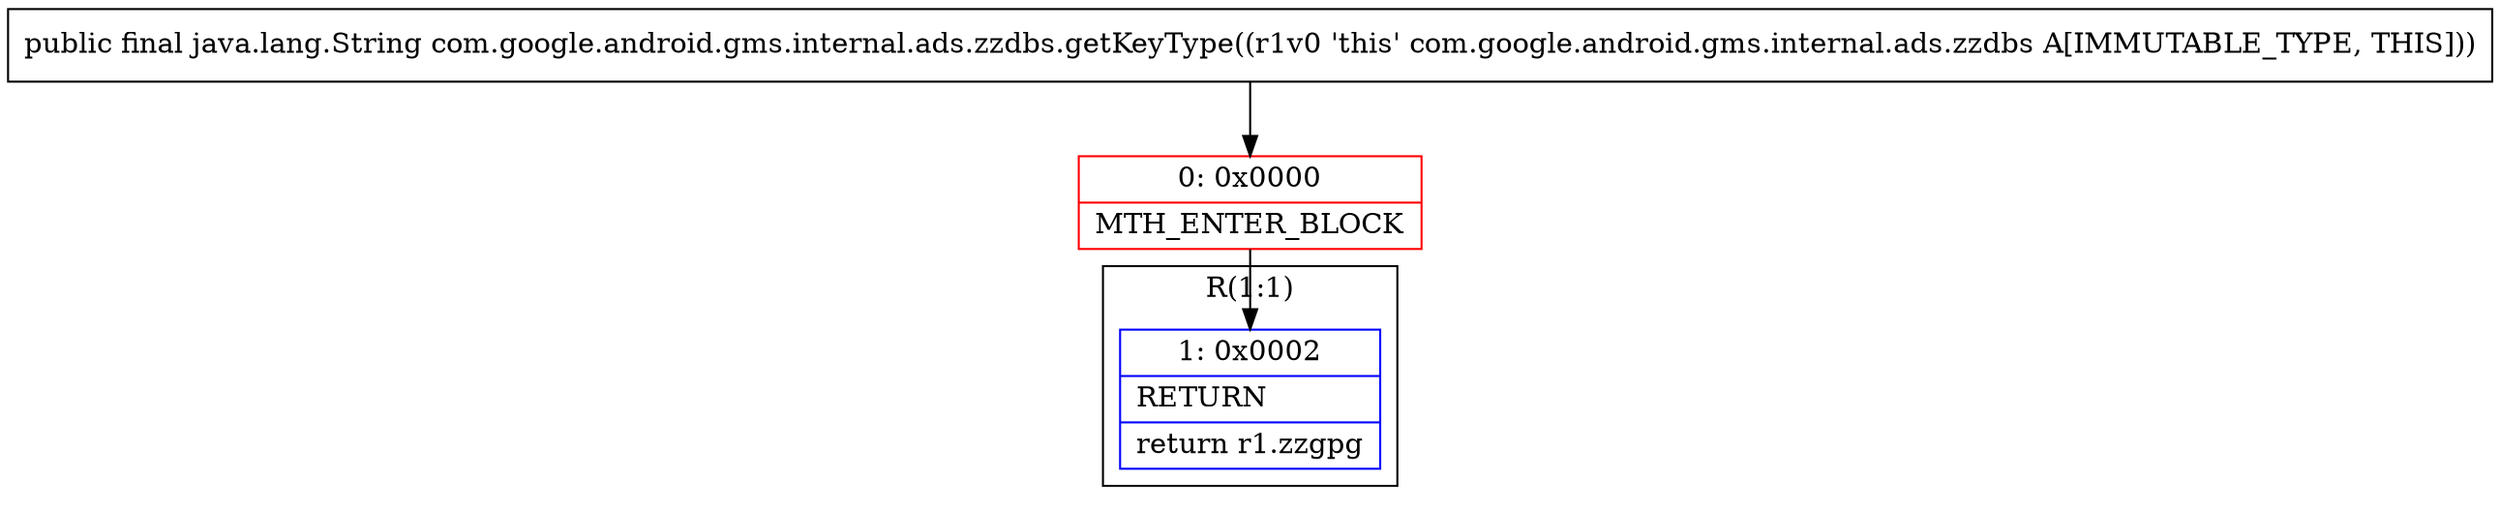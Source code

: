 digraph "CFG forcom.google.android.gms.internal.ads.zzdbs.getKeyType()Ljava\/lang\/String;" {
subgraph cluster_Region_1903456716 {
label = "R(1:1)";
node [shape=record,color=blue];
Node_1 [shape=record,label="{1\:\ 0x0002|RETURN\l|return r1.zzgpg\l}"];
}
Node_0 [shape=record,color=red,label="{0\:\ 0x0000|MTH_ENTER_BLOCK\l}"];
MethodNode[shape=record,label="{public final java.lang.String com.google.android.gms.internal.ads.zzdbs.getKeyType((r1v0 'this' com.google.android.gms.internal.ads.zzdbs A[IMMUTABLE_TYPE, THIS])) }"];
MethodNode -> Node_0;
Node_0 -> Node_1;
}

